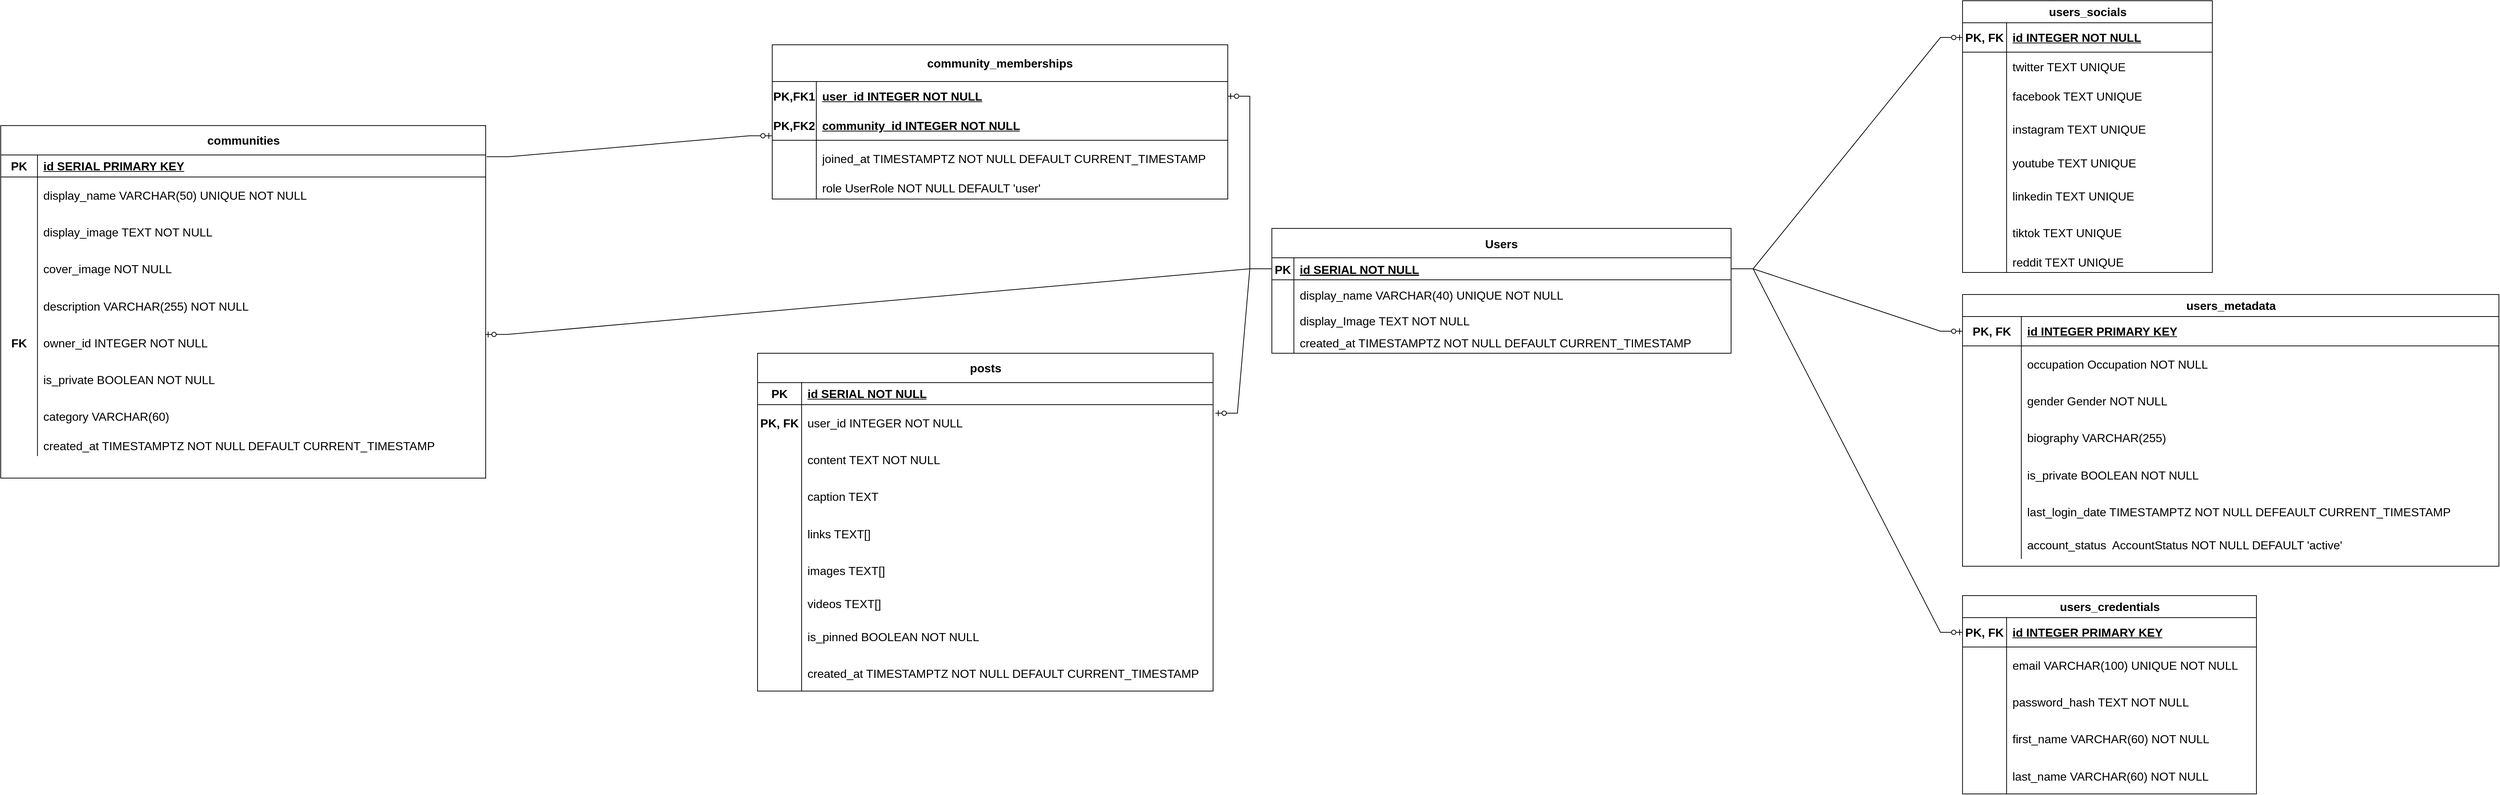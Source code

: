 <mxfile version="23.1.5" type="github">
  <diagram id="R2lEEEUBdFMjLlhIrx00" name="Page-1">
    <mxGraphModel dx="4733" dy="2707" grid="1" gridSize="10" guides="1" tooltips="1" connect="1" arrows="1" fold="1" page="1" pageScale="1" pageWidth="850" pageHeight="1100" math="0" shadow="0" extFonts="Permanent Marker^https://fonts.googleapis.com/css?family=Permanent+Marker">
      <root>
        <mxCell id="0" />
        <mxCell id="1" parent="0" />
        <mxCell id="C-vyLk0tnHw3VtMMgP7b-23" value="Users" style="shape=table;startSize=40;container=1;collapsible=1;childLayout=tableLayout;fixedRows=1;rowLines=0;fontStyle=1;align=center;resizeLast=1;swimlaneFillColor=default;fontSize=16;" parent="1" vertex="1">
          <mxGeometry x="-870" y="-50" width="625" height="170" as="geometry" />
        </mxCell>
        <mxCell id="C-vyLk0tnHw3VtMMgP7b-24" value="" style="shape=partialRectangle;collapsible=0;dropTarget=0;pointerEvents=0;fillColor=none;points=[[0,0.5],[1,0.5]];portConstraint=eastwest;top=0;left=0;right=0;bottom=1;fontSize=16;" parent="C-vyLk0tnHw3VtMMgP7b-23" vertex="1">
          <mxGeometry y="40" width="625" height="30" as="geometry" />
        </mxCell>
        <mxCell id="C-vyLk0tnHw3VtMMgP7b-25" value="PK" style="shape=partialRectangle;overflow=hidden;connectable=0;fillColor=none;top=0;left=0;bottom=0;right=0;fontStyle=1;fontSize=16;" parent="C-vyLk0tnHw3VtMMgP7b-24" vertex="1">
          <mxGeometry width="30" height="30" as="geometry">
            <mxRectangle width="30" height="30" as="alternateBounds" />
          </mxGeometry>
        </mxCell>
        <mxCell id="C-vyLk0tnHw3VtMMgP7b-26" value="id SERIAL NOT NULL" style="shape=partialRectangle;overflow=hidden;connectable=0;fillColor=none;top=0;left=0;bottom=0;right=0;align=left;spacingLeft=6;fontStyle=5;fontSize=16;" parent="C-vyLk0tnHw3VtMMgP7b-24" vertex="1">
          <mxGeometry x="30" width="595" height="30" as="geometry">
            <mxRectangle width="595" height="30" as="alternateBounds" />
          </mxGeometry>
        </mxCell>
        <mxCell id="C-vyLk0tnHw3VtMMgP7b-27" value="" style="shape=partialRectangle;collapsible=0;dropTarget=0;pointerEvents=0;fillColor=none;points=[[0,0.5],[1,0.5]];portConstraint=eastwest;top=0;left=0;right=0;bottom=0;fontSize=16;" parent="C-vyLk0tnHw3VtMMgP7b-23" vertex="1">
          <mxGeometry y="70" width="625" height="40" as="geometry" />
        </mxCell>
        <mxCell id="C-vyLk0tnHw3VtMMgP7b-28" value="" style="shape=partialRectangle;overflow=hidden;connectable=0;fillColor=none;top=0;left=0;bottom=0;right=0;fontSize=16;" parent="C-vyLk0tnHw3VtMMgP7b-27" vertex="1">
          <mxGeometry width="30" height="40" as="geometry">
            <mxRectangle width="30" height="40" as="alternateBounds" />
          </mxGeometry>
        </mxCell>
        <mxCell id="C-vyLk0tnHw3VtMMgP7b-29" value="display_name VARCHAR(40) UNIQUE NOT NULL" style="shape=partialRectangle;overflow=hidden;connectable=0;fillColor=none;top=0;left=0;bottom=0;right=0;align=left;spacingLeft=6;fontSize=16;" parent="C-vyLk0tnHw3VtMMgP7b-27" vertex="1">
          <mxGeometry x="30" width="595" height="40" as="geometry">
            <mxRectangle width="595" height="40" as="alternateBounds" />
          </mxGeometry>
        </mxCell>
        <mxCell id="ru2FF_7ZRZzsMQQVSqr4-4" value="" style="shape=tableRow;horizontal=0;startSize=0;swimlaneHead=0;swimlaneBody=0;fillColor=none;collapsible=0;dropTarget=0;points=[[0,0.5],[1,0.5]];portConstraint=eastwest;top=0;left=0;right=0;bottom=0;fontSize=16;" vertex="1" parent="C-vyLk0tnHw3VtMMgP7b-23">
          <mxGeometry y="110" width="625" height="30" as="geometry" />
        </mxCell>
        <mxCell id="ru2FF_7ZRZzsMQQVSqr4-5" value="" style="shape=partialRectangle;connectable=0;fillColor=none;top=0;left=0;bottom=0;right=0;editable=1;overflow=hidden;fontSize=16;" vertex="1" parent="ru2FF_7ZRZzsMQQVSqr4-4">
          <mxGeometry width="30" height="30" as="geometry">
            <mxRectangle width="30" height="30" as="alternateBounds" />
          </mxGeometry>
        </mxCell>
        <mxCell id="ru2FF_7ZRZzsMQQVSqr4-6" value="display_Image TEXT NOT NULL" style="shape=partialRectangle;connectable=0;fillColor=none;top=0;left=0;bottom=0;right=0;align=left;spacingLeft=6;overflow=hidden;fontSize=16;" vertex="1" parent="ru2FF_7ZRZzsMQQVSqr4-4">
          <mxGeometry x="30" width="595" height="30" as="geometry">
            <mxRectangle width="595" height="30" as="alternateBounds" />
          </mxGeometry>
        </mxCell>
        <mxCell id="ru2FF_7ZRZzsMQQVSqr4-8" value="" style="shape=tableRow;horizontal=0;startSize=0;swimlaneHead=0;swimlaneBody=0;fillColor=none;collapsible=0;dropTarget=0;points=[[0,0.5],[1,0.5]];portConstraint=eastwest;top=0;left=0;right=0;bottom=0;fontSize=16;" vertex="1" parent="C-vyLk0tnHw3VtMMgP7b-23">
          <mxGeometry y="140" width="625" height="30" as="geometry" />
        </mxCell>
        <mxCell id="ru2FF_7ZRZzsMQQVSqr4-9" value="" style="shape=partialRectangle;connectable=0;fillColor=none;top=0;left=0;bottom=0;right=0;editable=1;overflow=hidden;fontSize=16;" vertex="1" parent="ru2FF_7ZRZzsMQQVSqr4-8">
          <mxGeometry width="30" height="30" as="geometry">
            <mxRectangle width="30" height="30" as="alternateBounds" />
          </mxGeometry>
        </mxCell>
        <mxCell id="ru2FF_7ZRZzsMQQVSqr4-10" value="created_at TIMESTAMPTZ NOT NULL DEFAULT CURRENT_TIMESTAMP" style="shape=partialRectangle;connectable=0;fillColor=none;top=0;left=0;bottom=0;right=0;align=left;spacingLeft=6;overflow=hidden;fontSize=16;" vertex="1" parent="ru2FF_7ZRZzsMQQVSqr4-8">
          <mxGeometry x="30" width="595" height="30" as="geometry">
            <mxRectangle width="595" height="30" as="alternateBounds" />
          </mxGeometry>
        </mxCell>
        <mxCell id="ru2FF_7ZRZzsMQQVSqr4-15" value="" style="edgeStyle=entityRelationEdgeStyle;fontSize=16;html=1;endArrow=ERzeroToOne;endFill=1;rounded=0;entryX=0;entryY=0.5;entryDx=0;entryDy=0;exitX=1;exitY=0.5;exitDx=0;exitDy=0;" edge="1" parent="1" source="C-vyLk0tnHw3VtMMgP7b-24" target="ru2FF_7ZRZzsMQQVSqr4-18">
          <mxGeometry width="100" height="100" relative="1" as="geometry">
            <mxPoint x="-75" y="320" as="sourcePoint" />
            <mxPoint x="-530" y="410" as="targetPoint" />
            <Array as="points">
              <mxPoint x="-260" y="340" />
              <mxPoint x="-280" y="370" />
              <mxPoint x="-260" y="390" />
              <mxPoint x="-260" y="380" />
              <mxPoint x="-172" y="470" />
              <mxPoint x="-220" y="370" />
              <mxPoint x="-260" y="330" />
            </Array>
          </mxGeometry>
        </mxCell>
        <mxCell id="ru2FF_7ZRZzsMQQVSqr4-17" value="users_metadata" style="shape=table;startSize=30;container=1;collapsible=1;childLayout=tableLayout;fixedRows=1;rowLines=0;fontStyle=1;align=center;resizeLast=1;html=1;fontSize=16;" vertex="1" parent="1">
          <mxGeometry x="70" y="40" width="730" height="370" as="geometry" />
        </mxCell>
        <mxCell id="ru2FF_7ZRZzsMQQVSqr4-18" value="" style="shape=tableRow;horizontal=0;startSize=0;swimlaneHead=0;swimlaneBody=0;fillColor=none;collapsible=0;dropTarget=0;points=[[0,0.5],[1,0.5]];portConstraint=eastwest;top=0;left=0;right=0;bottom=1;fontSize=16;" vertex="1" parent="ru2FF_7ZRZzsMQQVSqr4-17">
          <mxGeometry y="30" width="730" height="40" as="geometry" />
        </mxCell>
        <mxCell id="ru2FF_7ZRZzsMQQVSqr4-19" value="PK, FK" style="shape=partialRectangle;connectable=0;fillColor=none;top=0;left=0;bottom=0;right=0;fontStyle=1;overflow=hidden;whiteSpace=wrap;html=1;fontSize=16;" vertex="1" parent="ru2FF_7ZRZzsMQQVSqr4-18">
          <mxGeometry width="80" height="40" as="geometry">
            <mxRectangle width="80" height="40" as="alternateBounds" />
          </mxGeometry>
        </mxCell>
        <mxCell id="ru2FF_7ZRZzsMQQVSqr4-20" value="id INTEGER PRIMARY KEY" style="shape=partialRectangle;connectable=0;fillColor=none;top=0;left=0;bottom=0;right=0;align=left;spacingLeft=6;fontStyle=5;overflow=hidden;whiteSpace=wrap;html=1;fontSize=16;" vertex="1" parent="ru2FF_7ZRZzsMQQVSqr4-18">
          <mxGeometry x="80" width="650" height="40" as="geometry">
            <mxRectangle width="650" height="40" as="alternateBounds" />
          </mxGeometry>
        </mxCell>
        <mxCell id="ru2FF_7ZRZzsMQQVSqr4-21" value="" style="shape=tableRow;horizontal=0;startSize=0;swimlaneHead=0;swimlaneBody=0;fillColor=none;collapsible=0;dropTarget=0;points=[[0,0.5],[1,0.5]];portConstraint=eastwest;top=0;left=0;right=0;bottom=0;fontSize=16;" vertex="1" parent="ru2FF_7ZRZzsMQQVSqr4-17">
          <mxGeometry y="70" width="730" height="50" as="geometry" />
        </mxCell>
        <mxCell id="ru2FF_7ZRZzsMQQVSqr4-22" value="" style="shape=partialRectangle;connectable=0;fillColor=none;top=0;left=0;bottom=0;right=0;editable=1;overflow=hidden;whiteSpace=wrap;html=1;fontSize=16;" vertex="1" parent="ru2FF_7ZRZzsMQQVSqr4-21">
          <mxGeometry width="80" height="50" as="geometry">
            <mxRectangle width="80" height="50" as="alternateBounds" />
          </mxGeometry>
        </mxCell>
        <mxCell id="ru2FF_7ZRZzsMQQVSqr4-23" value="occupation Occupation NOT NULL" style="shape=partialRectangle;connectable=0;fillColor=none;top=0;left=0;bottom=0;right=0;align=left;spacingLeft=6;overflow=hidden;whiteSpace=wrap;html=1;fontSize=16;" vertex="1" parent="ru2FF_7ZRZzsMQQVSqr4-21">
          <mxGeometry x="80" width="650" height="50" as="geometry">
            <mxRectangle width="650" height="50" as="alternateBounds" />
          </mxGeometry>
        </mxCell>
        <mxCell id="ru2FF_7ZRZzsMQQVSqr4-24" value="" style="shape=tableRow;horizontal=0;startSize=0;swimlaneHead=0;swimlaneBody=0;fillColor=none;collapsible=0;dropTarget=0;points=[[0,0.5],[1,0.5]];portConstraint=eastwest;top=0;left=0;right=0;bottom=0;fontSize=16;" vertex="1" parent="ru2FF_7ZRZzsMQQVSqr4-17">
          <mxGeometry y="120" width="730" height="50" as="geometry" />
        </mxCell>
        <mxCell id="ru2FF_7ZRZzsMQQVSqr4-25" value="" style="shape=partialRectangle;connectable=0;fillColor=none;top=0;left=0;bottom=0;right=0;editable=1;overflow=hidden;whiteSpace=wrap;html=1;fontSize=16;" vertex="1" parent="ru2FF_7ZRZzsMQQVSqr4-24">
          <mxGeometry width="80" height="50" as="geometry">
            <mxRectangle width="80" height="50" as="alternateBounds" />
          </mxGeometry>
        </mxCell>
        <mxCell id="ru2FF_7ZRZzsMQQVSqr4-26" value="gender Gender NOT NULL" style="shape=partialRectangle;connectable=0;fillColor=none;top=0;left=0;bottom=0;right=0;align=left;spacingLeft=6;overflow=hidden;whiteSpace=wrap;html=1;fontSize=16;" vertex="1" parent="ru2FF_7ZRZzsMQQVSqr4-24">
          <mxGeometry x="80" width="650" height="50" as="geometry">
            <mxRectangle width="650" height="50" as="alternateBounds" />
          </mxGeometry>
        </mxCell>
        <mxCell id="ru2FF_7ZRZzsMQQVSqr4-27" value="" style="shape=tableRow;horizontal=0;startSize=0;swimlaneHead=0;swimlaneBody=0;fillColor=none;collapsible=0;dropTarget=0;points=[[0,0.5],[1,0.5]];portConstraint=eastwest;top=0;left=0;right=0;bottom=0;fontSize=16;" vertex="1" parent="ru2FF_7ZRZzsMQQVSqr4-17">
          <mxGeometry y="170" width="730" height="50" as="geometry" />
        </mxCell>
        <mxCell id="ru2FF_7ZRZzsMQQVSqr4-28" value="" style="shape=partialRectangle;connectable=0;fillColor=none;top=0;left=0;bottom=0;right=0;editable=1;overflow=hidden;whiteSpace=wrap;html=1;fontSize=16;" vertex="1" parent="ru2FF_7ZRZzsMQQVSqr4-27">
          <mxGeometry width="80" height="50" as="geometry">
            <mxRectangle width="80" height="50" as="alternateBounds" />
          </mxGeometry>
        </mxCell>
        <mxCell id="ru2FF_7ZRZzsMQQVSqr4-29" value="biography VARCHAR(255)" style="shape=partialRectangle;connectable=0;fillColor=none;top=0;left=0;bottom=0;right=0;align=left;spacingLeft=6;overflow=hidden;whiteSpace=wrap;html=1;fontSize=16;" vertex="1" parent="ru2FF_7ZRZzsMQQVSqr4-27">
          <mxGeometry x="80" width="650" height="50" as="geometry">
            <mxRectangle width="650" height="50" as="alternateBounds" />
          </mxGeometry>
        </mxCell>
        <mxCell id="ru2FF_7ZRZzsMQQVSqr4-36" value="" style="shape=tableRow;horizontal=0;startSize=0;swimlaneHead=0;swimlaneBody=0;fillColor=none;collapsible=0;dropTarget=0;points=[[0,0.5],[1,0.5]];portConstraint=eastwest;top=0;left=0;right=0;bottom=0;" vertex="1" parent="ru2FF_7ZRZzsMQQVSqr4-17">
          <mxGeometry y="220" width="730" height="50" as="geometry" />
        </mxCell>
        <mxCell id="ru2FF_7ZRZzsMQQVSqr4-37" value="" style="shape=partialRectangle;connectable=0;fillColor=none;top=0;left=0;bottom=0;right=0;editable=1;overflow=hidden;" vertex="1" parent="ru2FF_7ZRZzsMQQVSqr4-36">
          <mxGeometry width="80" height="50" as="geometry">
            <mxRectangle width="80" height="50" as="alternateBounds" />
          </mxGeometry>
        </mxCell>
        <mxCell id="ru2FF_7ZRZzsMQQVSqr4-38" value="is_private BOOLEAN NOT NULL" style="shape=partialRectangle;connectable=0;fillColor=none;top=0;left=0;bottom=0;right=0;align=left;spacingLeft=6;overflow=hidden;fontSize=16;" vertex="1" parent="ru2FF_7ZRZzsMQQVSqr4-36">
          <mxGeometry x="80" width="650" height="50" as="geometry">
            <mxRectangle width="650" height="50" as="alternateBounds" />
          </mxGeometry>
        </mxCell>
        <mxCell id="ru2FF_7ZRZzsMQQVSqr4-41" value="" style="shape=tableRow;horizontal=0;startSize=0;swimlaneHead=0;swimlaneBody=0;fillColor=none;collapsible=0;dropTarget=0;points=[[0,0.5],[1,0.5]];portConstraint=eastwest;top=0;left=0;right=0;bottom=0;" vertex="1" parent="ru2FF_7ZRZzsMQQVSqr4-17">
          <mxGeometry y="270" width="730" height="50" as="geometry" />
        </mxCell>
        <mxCell id="ru2FF_7ZRZzsMQQVSqr4-42" value="" style="shape=partialRectangle;connectable=0;fillColor=none;top=0;left=0;bottom=0;right=0;editable=1;overflow=hidden;" vertex="1" parent="ru2FF_7ZRZzsMQQVSqr4-41">
          <mxGeometry width="80" height="50" as="geometry">
            <mxRectangle width="80" height="50" as="alternateBounds" />
          </mxGeometry>
        </mxCell>
        <mxCell id="ru2FF_7ZRZzsMQQVSqr4-43" value="last_login_date TIMESTAMPTZ NOT NULL DEFEAULT CURRENT_TIMESTAMP" style="shape=partialRectangle;connectable=0;fillColor=none;top=0;left=0;bottom=0;right=0;align=left;spacingLeft=6;overflow=hidden;fontSize=16;" vertex="1" parent="ru2FF_7ZRZzsMQQVSqr4-41">
          <mxGeometry x="80" width="650" height="50" as="geometry">
            <mxRectangle width="650" height="50" as="alternateBounds" />
          </mxGeometry>
        </mxCell>
        <mxCell id="ru2FF_7ZRZzsMQQVSqr4-44" value="" style="shape=tableRow;horizontal=0;startSize=0;swimlaneHead=0;swimlaneBody=0;fillColor=none;collapsible=0;dropTarget=0;points=[[0,0.5],[1,0.5]];portConstraint=eastwest;top=0;left=0;right=0;bottom=0;fontSize=16;" vertex="1" parent="ru2FF_7ZRZzsMQQVSqr4-17">
          <mxGeometry y="320" width="730" height="40" as="geometry" />
        </mxCell>
        <mxCell id="ru2FF_7ZRZzsMQQVSqr4-45" value="" style="shape=partialRectangle;connectable=0;fillColor=none;top=0;left=0;bottom=0;right=0;editable=1;overflow=hidden;" vertex="1" parent="ru2FF_7ZRZzsMQQVSqr4-44">
          <mxGeometry width="80" height="40" as="geometry">
            <mxRectangle width="80" height="40" as="alternateBounds" />
          </mxGeometry>
        </mxCell>
        <mxCell id="ru2FF_7ZRZzsMQQVSqr4-46" value="account_status  AccountStatus NOT NULL DEFAULT &#39;active&#39;" style="shape=partialRectangle;connectable=0;fillColor=none;top=0;left=0;bottom=0;right=0;align=left;spacingLeft=6;overflow=hidden;fontSize=16;" vertex="1" parent="ru2FF_7ZRZzsMQQVSqr4-44">
          <mxGeometry x="80" width="650" height="40" as="geometry">
            <mxRectangle width="650" height="40" as="alternateBounds" />
          </mxGeometry>
        </mxCell>
        <mxCell id="ru2FF_7ZRZzsMQQVSqr4-48" value="users_socials" style="shape=table;startSize=30;container=1;collapsible=1;childLayout=tableLayout;fixedRows=1;rowLines=0;fontStyle=1;align=center;resizeLast=1;html=1;fontSize=16;" vertex="1" parent="1">
          <mxGeometry x="70" y="-360" width="340" height="370" as="geometry" />
        </mxCell>
        <mxCell id="ru2FF_7ZRZzsMQQVSqr4-49" value="" style="shape=tableRow;horizontal=0;startSize=0;swimlaneHead=0;swimlaneBody=0;fillColor=none;collapsible=0;dropTarget=0;points=[[0,0.5],[1,0.5]];portConstraint=eastwest;top=0;left=0;right=0;bottom=1;fontSize=16;" vertex="1" parent="ru2FF_7ZRZzsMQQVSqr4-48">
          <mxGeometry y="30" width="340" height="40" as="geometry" />
        </mxCell>
        <mxCell id="ru2FF_7ZRZzsMQQVSqr4-50" value="PK, FK" style="shape=partialRectangle;connectable=0;fillColor=none;top=0;left=0;bottom=0;right=0;fontStyle=1;overflow=hidden;whiteSpace=wrap;html=1;fontSize=16;" vertex="1" parent="ru2FF_7ZRZzsMQQVSqr4-49">
          <mxGeometry width="60" height="40" as="geometry">
            <mxRectangle width="60" height="40" as="alternateBounds" />
          </mxGeometry>
        </mxCell>
        <mxCell id="ru2FF_7ZRZzsMQQVSqr4-51" value="id INTEGER NOT NULL" style="shape=partialRectangle;connectable=0;fillColor=none;top=0;left=0;bottom=0;right=0;align=left;spacingLeft=6;fontStyle=5;overflow=hidden;whiteSpace=wrap;html=1;fontSize=16;" vertex="1" parent="ru2FF_7ZRZzsMQQVSqr4-49">
          <mxGeometry x="60" width="280" height="40" as="geometry">
            <mxRectangle width="280" height="40" as="alternateBounds" />
          </mxGeometry>
        </mxCell>
        <mxCell id="ru2FF_7ZRZzsMQQVSqr4-52" value="" style="shape=tableRow;horizontal=0;startSize=0;swimlaneHead=0;swimlaneBody=0;fillColor=none;collapsible=0;dropTarget=0;points=[[0,0.5],[1,0.5]];portConstraint=eastwest;top=0;left=0;right=0;bottom=0;fontSize=16;" vertex="1" parent="ru2FF_7ZRZzsMQQVSqr4-48">
          <mxGeometry y="70" width="340" height="40" as="geometry" />
        </mxCell>
        <mxCell id="ru2FF_7ZRZzsMQQVSqr4-53" value="" style="shape=partialRectangle;connectable=0;fillColor=none;top=0;left=0;bottom=0;right=0;editable=1;overflow=hidden;whiteSpace=wrap;html=1;fontSize=16;" vertex="1" parent="ru2FF_7ZRZzsMQQVSqr4-52">
          <mxGeometry width="60" height="40" as="geometry">
            <mxRectangle width="60" height="40" as="alternateBounds" />
          </mxGeometry>
        </mxCell>
        <mxCell id="ru2FF_7ZRZzsMQQVSqr4-54" value="twitter TEXT UNIQUE" style="shape=partialRectangle;connectable=0;fillColor=none;top=0;left=0;bottom=0;right=0;align=left;spacingLeft=6;overflow=hidden;whiteSpace=wrap;html=1;fontSize=16;" vertex="1" parent="ru2FF_7ZRZzsMQQVSqr4-52">
          <mxGeometry x="60" width="280" height="40" as="geometry">
            <mxRectangle width="280" height="40" as="alternateBounds" />
          </mxGeometry>
        </mxCell>
        <mxCell id="ru2FF_7ZRZzsMQQVSqr4-55" value="" style="shape=tableRow;horizontal=0;startSize=0;swimlaneHead=0;swimlaneBody=0;fillColor=none;collapsible=0;dropTarget=0;points=[[0,0.5],[1,0.5]];portConstraint=eastwest;top=0;left=0;right=0;bottom=0;fontSize=16;" vertex="1" parent="ru2FF_7ZRZzsMQQVSqr4-48">
          <mxGeometry y="110" width="340" height="40" as="geometry" />
        </mxCell>
        <mxCell id="ru2FF_7ZRZzsMQQVSqr4-56" value="" style="shape=partialRectangle;connectable=0;fillColor=none;top=0;left=0;bottom=0;right=0;editable=1;overflow=hidden;whiteSpace=wrap;html=1;fontSize=16;" vertex="1" parent="ru2FF_7ZRZzsMQQVSqr4-55">
          <mxGeometry width="60" height="40" as="geometry">
            <mxRectangle width="60" height="40" as="alternateBounds" />
          </mxGeometry>
        </mxCell>
        <mxCell id="ru2FF_7ZRZzsMQQVSqr4-57" value="facebook TEXT UNIQUE" style="shape=partialRectangle;connectable=0;fillColor=none;top=0;left=0;bottom=0;right=0;align=left;spacingLeft=6;overflow=hidden;whiteSpace=wrap;html=1;fontSize=16;" vertex="1" parent="ru2FF_7ZRZzsMQQVSqr4-55">
          <mxGeometry x="60" width="280" height="40" as="geometry">
            <mxRectangle width="280" height="40" as="alternateBounds" />
          </mxGeometry>
        </mxCell>
        <mxCell id="ru2FF_7ZRZzsMQQVSqr4-58" value="" style="shape=tableRow;horizontal=0;startSize=0;swimlaneHead=0;swimlaneBody=0;fillColor=none;collapsible=0;dropTarget=0;points=[[0,0.5],[1,0.5]];portConstraint=eastwest;top=0;left=0;right=0;bottom=0;fontSize=16;" vertex="1" parent="ru2FF_7ZRZzsMQQVSqr4-48">
          <mxGeometry y="150" width="340" height="50" as="geometry" />
        </mxCell>
        <mxCell id="ru2FF_7ZRZzsMQQVSqr4-59" value="" style="shape=partialRectangle;connectable=0;fillColor=none;top=0;left=0;bottom=0;right=0;editable=1;overflow=hidden;whiteSpace=wrap;html=1;fontSize=16;" vertex="1" parent="ru2FF_7ZRZzsMQQVSqr4-58">
          <mxGeometry width="60" height="50" as="geometry">
            <mxRectangle width="60" height="50" as="alternateBounds" />
          </mxGeometry>
        </mxCell>
        <mxCell id="ru2FF_7ZRZzsMQQVSqr4-60" value="instagram TEXT UNIQUE" style="shape=partialRectangle;connectable=0;fillColor=none;top=0;left=0;bottom=0;right=0;align=left;spacingLeft=6;overflow=hidden;whiteSpace=wrap;html=1;fontSize=16;" vertex="1" parent="ru2FF_7ZRZzsMQQVSqr4-58">
          <mxGeometry x="60" width="280" height="50" as="geometry">
            <mxRectangle width="280" height="50" as="alternateBounds" />
          </mxGeometry>
        </mxCell>
        <mxCell id="ru2FF_7ZRZzsMQQVSqr4-61" value="" style="shape=tableRow;horizontal=0;startSize=0;swimlaneHead=0;swimlaneBody=0;fillColor=none;collapsible=0;dropTarget=0;points=[[0,0.5],[1,0.5]];portConstraint=eastwest;top=0;left=0;right=0;bottom=0;fontSize=16;" vertex="1" parent="ru2FF_7ZRZzsMQQVSqr4-48">
          <mxGeometry y="200" width="340" height="40" as="geometry" />
        </mxCell>
        <mxCell id="ru2FF_7ZRZzsMQQVSqr4-62" value="" style="shape=partialRectangle;connectable=0;fillColor=none;top=0;left=0;bottom=0;right=0;editable=1;overflow=hidden;" vertex="1" parent="ru2FF_7ZRZzsMQQVSqr4-61">
          <mxGeometry width="60" height="40" as="geometry">
            <mxRectangle width="60" height="40" as="alternateBounds" />
          </mxGeometry>
        </mxCell>
        <mxCell id="ru2FF_7ZRZzsMQQVSqr4-63" value="youtube TEXT UNIQUE" style="shape=partialRectangle;connectable=0;fillColor=none;top=0;left=0;bottom=0;right=0;align=left;spacingLeft=6;overflow=hidden;fontSize=16;" vertex="1" parent="ru2FF_7ZRZzsMQQVSqr4-61">
          <mxGeometry x="60" width="280" height="40" as="geometry">
            <mxRectangle width="280" height="40" as="alternateBounds" />
          </mxGeometry>
        </mxCell>
        <mxCell id="ru2FF_7ZRZzsMQQVSqr4-64" value="" style="shape=tableRow;horizontal=0;startSize=0;swimlaneHead=0;swimlaneBody=0;fillColor=none;collapsible=0;dropTarget=0;points=[[0,0.5],[1,0.5]];portConstraint=eastwest;top=0;left=0;right=0;bottom=0;" vertex="1" parent="ru2FF_7ZRZzsMQQVSqr4-48">
          <mxGeometry y="240" width="340" height="50" as="geometry" />
        </mxCell>
        <mxCell id="ru2FF_7ZRZzsMQQVSqr4-65" value="" style="shape=partialRectangle;connectable=0;fillColor=none;top=0;left=0;bottom=0;right=0;editable=1;overflow=hidden;" vertex="1" parent="ru2FF_7ZRZzsMQQVSqr4-64">
          <mxGeometry width="60" height="50" as="geometry">
            <mxRectangle width="60" height="50" as="alternateBounds" />
          </mxGeometry>
        </mxCell>
        <mxCell id="ru2FF_7ZRZzsMQQVSqr4-66" value="linkedin TEXT UNIQUE" style="shape=partialRectangle;connectable=0;fillColor=none;top=0;left=0;bottom=0;right=0;align=left;spacingLeft=6;overflow=hidden;fontSize=16;" vertex="1" parent="ru2FF_7ZRZzsMQQVSqr4-64">
          <mxGeometry x="60" width="280" height="50" as="geometry">
            <mxRectangle width="280" height="50" as="alternateBounds" />
          </mxGeometry>
        </mxCell>
        <mxCell id="ru2FF_7ZRZzsMQQVSqr4-67" value="" style="shape=tableRow;horizontal=0;startSize=0;swimlaneHead=0;swimlaneBody=0;fillColor=none;collapsible=0;dropTarget=0;points=[[0,0.5],[1,0.5]];portConstraint=eastwest;top=0;left=0;right=0;bottom=0;" vertex="1" parent="ru2FF_7ZRZzsMQQVSqr4-48">
          <mxGeometry y="290" width="340" height="50" as="geometry" />
        </mxCell>
        <mxCell id="ru2FF_7ZRZzsMQQVSqr4-68" value="" style="shape=partialRectangle;connectable=0;fillColor=none;top=0;left=0;bottom=0;right=0;editable=1;overflow=hidden;" vertex="1" parent="ru2FF_7ZRZzsMQQVSqr4-67">
          <mxGeometry width="60" height="50" as="geometry">
            <mxRectangle width="60" height="50" as="alternateBounds" />
          </mxGeometry>
        </mxCell>
        <mxCell id="ru2FF_7ZRZzsMQQVSqr4-69" value="tiktok TEXT UNIQUE" style="shape=partialRectangle;connectable=0;fillColor=none;top=0;left=0;bottom=0;right=0;align=left;spacingLeft=6;overflow=hidden;fontSize=16;" vertex="1" parent="ru2FF_7ZRZzsMQQVSqr4-67">
          <mxGeometry x="60" width="280" height="50" as="geometry">
            <mxRectangle width="280" height="50" as="alternateBounds" />
          </mxGeometry>
        </mxCell>
        <mxCell id="ru2FF_7ZRZzsMQQVSqr4-70" value="" style="shape=tableRow;horizontal=0;startSize=0;swimlaneHead=0;swimlaneBody=0;fillColor=none;collapsible=0;dropTarget=0;points=[[0,0.5],[1,0.5]];portConstraint=eastwest;top=0;left=0;right=0;bottom=0;" vertex="1" parent="ru2FF_7ZRZzsMQQVSqr4-48">
          <mxGeometry y="340" width="340" height="30" as="geometry" />
        </mxCell>
        <mxCell id="ru2FF_7ZRZzsMQQVSqr4-71" value="" style="shape=partialRectangle;connectable=0;fillColor=none;top=0;left=0;bottom=0;right=0;editable=1;overflow=hidden;" vertex="1" parent="ru2FF_7ZRZzsMQQVSqr4-70">
          <mxGeometry width="60" height="30" as="geometry">
            <mxRectangle width="60" height="30" as="alternateBounds" />
          </mxGeometry>
        </mxCell>
        <mxCell id="ru2FF_7ZRZzsMQQVSqr4-72" value="reddit TEXT UNIQUE" style="shape=partialRectangle;connectable=0;fillColor=none;top=0;left=0;bottom=0;right=0;align=left;spacingLeft=6;overflow=hidden;fontSize=16;" vertex="1" parent="ru2FF_7ZRZzsMQQVSqr4-70">
          <mxGeometry x="60" width="280" height="30" as="geometry">
            <mxRectangle width="280" height="30" as="alternateBounds" />
          </mxGeometry>
        </mxCell>
        <mxCell id="ru2FF_7ZRZzsMQQVSqr4-73" value="" style="edgeStyle=entityRelationEdgeStyle;fontSize=12;html=1;endArrow=ERzeroToOne;endFill=1;rounded=0;entryX=0;entryY=0.5;entryDx=0;entryDy=0;exitX=1;exitY=0.5;exitDx=0;exitDy=0;" edge="1" parent="1" source="C-vyLk0tnHw3VtMMgP7b-24" target="ru2FF_7ZRZzsMQQVSqr4-49">
          <mxGeometry width="100" height="100" relative="1" as="geometry">
            <mxPoint x="-50" y="100" as="sourcePoint" />
            <mxPoint x="55" y="-320" as="targetPoint" />
          </mxGeometry>
        </mxCell>
        <mxCell id="ru2FF_7ZRZzsMQQVSqr4-74" value="users_credentials" style="shape=table;startSize=30;container=1;collapsible=1;childLayout=tableLayout;fixedRows=1;rowLines=0;fontStyle=1;align=center;resizeLast=1;html=1;fontSize=16;" vertex="1" parent="1">
          <mxGeometry x="70" y="450" width="400" height="270" as="geometry" />
        </mxCell>
        <mxCell id="ru2FF_7ZRZzsMQQVSqr4-75" value="" style="shape=tableRow;horizontal=0;startSize=0;swimlaneHead=0;swimlaneBody=0;fillColor=none;collapsible=0;dropTarget=0;points=[[0,0.5],[1,0.5]];portConstraint=eastwest;top=0;left=0;right=0;bottom=1;fontSize=16;" vertex="1" parent="ru2FF_7ZRZzsMQQVSqr4-74">
          <mxGeometry y="30" width="400" height="40" as="geometry" />
        </mxCell>
        <mxCell id="ru2FF_7ZRZzsMQQVSqr4-76" value="PK, FK" style="shape=partialRectangle;connectable=0;fillColor=none;top=0;left=0;bottom=0;right=0;fontStyle=1;overflow=hidden;whiteSpace=wrap;html=1;fontSize=16;" vertex="1" parent="ru2FF_7ZRZzsMQQVSqr4-75">
          <mxGeometry width="60" height="40" as="geometry">
            <mxRectangle width="60" height="40" as="alternateBounds" />
          </mxGeometry>
        </mxCell>
        <mxCell id="ru2FF_7ZRZzsMQQVSqr4-77" value="id INTEGER PRIMARY KEY" style="shape=partialRectangle;connectable=0;fillColor=none;top=0;left=0;bottom=0;right=0;align=left;spacingLeft=6;fontStyle=5;overflow=hidden;whiteSpace=wrap;html=1;fontSize=16;" vertex="1" parent="ru2FF_7ZRZzsMQQVSqr4-75">
          <mxGeometry x="60" width="340" height="40" as="geometry">
            <mxRectangle width="340" height="40" as="alternateBounds" />
          </mxGeometry>
        </mxCell>
        <mxCell id="ru2FF_7ZRZzsMQQVSqr4-78" value="" style="shape=tableRow;horizontal=0;startSize=0;swimlaneHead=0;swimlaneBody=0;fillColor=none;collapsible=0;dropTarget=0;points=[[0,0.5],[1,0.5]];portConstraint=eastwest;top=0;left=0;right=0;bottom=0;fontSize=16;" vertex="1" parent="ru2FF_7ZRZzsMQQVSqr4-74">
          <mxGeometry y="70" width="400" height="50" as="geometry" />
        </mxCell>
        <mxCell id="ru2FF_7ZRZzsMQQVSqr4-79" value="" style="shape=partialRectangle;connectable=0;fillColor=none;top=0;left=0;bottom=0;right=0;editable=1;overflow=hidden;whiteSpace=wrap;html=1;fontSize=16;" vertex="1" parent="ru2FF_7ZRZzsMQQVSqr4-78">
          <mxGeometry width="60" height="50" as="geometry">
            <mxRectangle width="60" height="50" as="alternateBounds" />
          </mxGeometry>
        </mxCell>
        <mxCell id="ru2FF_7ZRZzsMQQVSqr4-80" value="email VARCHAR(100) UNIQUE NOT NULL" style="shape=partialRectangle;connectable=0;fillColor=none;top=0;left=0;bottom=0;right=0;align=left;spacingLeft=6;overflow=hidden;whiteSpace=wrap;html=1;fontSize=16;" vertex="1" parent="ru2FF_7ZRZzsMQQVSqr4-78">
          <mxGeometry x="60" width="340" height="50" as="geometry">
            <mxRectangle width="340" height="50" as="alternateBounds" />
          </mxGeometry>
        </mxCell>
        <mxCell id="ru2FF_7ZRZzsMQQVSqr4-81" value="" style="shape=tableRow;horizontal=0;startSize=0;swimlaneHead=0;swimlaneBody=0;fillColor=none;collapsible=0;dropTarget=0;points=[[0,0.5],[1,0.5]];portConstraint=eastwest;top=0;left=0;right=0;bottom=0;fontSize=16;" vertex="1" parent="ru2FF_7ZRZzsMQQVSqr4-74">
          <mxGeometry y="120" width="400" height="50" as="geometry" />
        </mxCell>
        <mxCell id="ru2FF_7ZRZzsMQQVSqr4-82" value="" style="shape=partialRectangle;connectable=0;fillColor=none;top=0;left=0;bottom=0;right=0;editable=1;overflow=hidden;whiteSpace=wrap;html=1;fontSize=16;" vertex="1" parent="ru2FF_7ZRZzsMQQVSqr4-81">
          <mxGeometry width="60" height="50" as="geometry">
            <mxRectangle width="60" height="50" as="alternateBounds" />
          </mxGeometry>
        </mxCell>
        <mxCell id="ru2FF_7ZRZzsMQQVSqr4-83" value="password_hash TEXT NOT NULL" style="shape=partialRectangle;connectable=0;fillColor=none;top=0;left=0;bottom=0;right=0;align=left;spacingLeft=6;overflow=hidden;whiteSpace=wrap;html=1;fontSize=16;" vertex="1" parent="ru2FF_7ZRZzsMQQVSqr4-81">
          <mxGeometry x="60" width="340" height="50" as="geometry">
            <mxRectangle width="340" height="50" as="alternateBounds" />
          </mxGeometry>
        </mxCell>
        <mxCell id="ru2FF_7ZRZzsMQQVSqr4-84" value="" style="shape=tableRow;horizontal=0;startSize=0;swimlaneHead=0;swimlaneBody=0;fillColor=none;collapsible=0;dropTarget=0;points=[[0,0.5],[1,0.5]];portConstraint=eastwest;top=0;left=0;right=0;bottom=0;fontSize=16;" vertex="1" parent="ru2FF_7ZRZzsMQQVSqr4-74">
          <mxGeometry y="170" width="400" height="50" as="geometry" />
        </mxCell>
        <mxCell id="ru2FF_7ZRZzsMQQVSqr4-85" value="" style="shape=partialRectangle;connectable=0;fillColor=none;top=0;left=0;bottom=0;right=0;editable=1;overflow=hidden;whiteSpace=wrap;html=1;fontSize=16;" vertex="1" parent="ru2FF_7ZRZzsMQQVSqr4-84">
          <mxGeometry width="60" height="50" as="geometry">
            <mxRectangle width="60" height="50" as="alternateBounds" />
          </mxGeometry>
        </mxCell>
        <mxCell id="ru2FF_7ZRZzsMQQVSqr4-86" value="first_name VARCHAR(60) NOT NULL" style="shape=partialRectangle;connectable=0;fillColor=none;top=0;left=0;bottom=0;right=0;align=left;spacingLeft=6;overflow=hidden;whiteSpace=wrap;html=1;fontSize=16;" vertex="1" parent="ru2FF_7ZRZzsMQQVSqr4-84">
          <mxGeometry x="60" width="340" height="50" as="geometry">
            <mxRectangle width="340" height="50" as="alternateBounds" />
          </mxGeometry>
        </mxCell>
        <mxCell id="ru2FF_7ZRZzsMQQVSqr4-88" value="" style="shape=tableRow;horizontal=0;startSize=0;swimlaneHead=0;swimlaneBody=0;fillColor=none;collapsible=0;dropTarget=0;points=[[0,0.5],[1,0.5]];portConstraint=eastwest;top=0;left=0;right=0;bottom=0;" vertex="1" parent="ru2FF_7ZRZzsMQQVSqr4-74">
          <mxGeometry y="220" width="400" height="50" as="geometry" />
        </mxCell>
        <mxCell id="ru2FF_7ZRZzsMQQVSqr4-89" value="" style="shape=partialRectangle;connectable=0;fillColor=none;top=0;left=0;bottom=0;right=0;editable=1;overflow=hidden;" vertex="1" parent="ru2FF_7ZRZzsMQQVSqr4-88">
          <mxGeometry width="60" height="50" as="geometry">
            <mxRectangle width="60" height="50" as="alternateBounds" />
          </mxGeometry>
        </mxCell>
        <mxCell id="ru2FF_7ZRZzsMQQVSqr4-90" value="last_name VARCHAR(60) NOT NULL" style="shape=partialRectangle;connectable=0;fillColor=none;top=0;left=0;bottom=0;right=0;align=left;spacingLeft=6;overflow=hidden;fontSize=16;" vertex="1" parent="ru2FF_7ZRZzsMQQVSqr4-88">
          <mxGeometry x="60" width="340" height="50" as="geometry">
            <mxRectangle width="340" height="50" as="alternateBounds" />
          </mxGeometry>
        </mxCell>
        <mxCell id="ru2FF_7ZRZzsMQQVSqr4-91" value="" style="edgeStyle=entityRelationEdgeStyle;fontSize=12;html=1;endArrow=ERzeroToOne;endFill=1;rounded=0;exitX=1;exitY=0.5;exitDx=0;exitDy=0;entryX=0;entryY=0.5;entryDx=0;entryDy=0;" edge="1" parent="1" source="C-vyLk0tnHw3VtMMgP7b-24" target="ru2FF_7ZRZzsMQQVSqr4-75">
          <mxGeometry width="100" height="100" relative="1" as="geometry">
            <mxPoint x="60" y="500" as="sourcePoint" />
            <mxPoint x="160" y="400" as="targetPoint" />
          </mxGeometry>
        </mxCell>
        <mxCell id="ru2FF_7ZRZzsMQQVSqr4-92" value="communities" style="shape=table;startSize=40;container=1;collapsible=1;childLayout=tableLayout;fixedRows=1;rowLines=0;fontStyle=1;align=center;resizeLast=1;html=1;fontSize=16;" vertex="1" parent="1">
          <mxGeometry x="-2600" y="-190" width="660" height="480" as="geometry" />
        </mxCell>
        <mxCell id="ru2FF_7ZRZzsMQQVSqr4-93" value="" style="shape=tableRow;horizontal=0;startSize=0;swimlaneHead=0;swimlaneBody=0;fillColor=none;collapsible=0;dropTarget=0;points=[[0,0.5],[1,0.5]];portConstraint=eastwest;top=0;left=0;right=0;bottom=1;fontSize=16;" vertex="1" parent="ru2FF_7ZRZzsMQQVSqr4-92">
          <mxGeometry y="40" width="660" height="30" as="geometry" />
        </mxCell>
        <mxCell id="ru2FF_7ZRZzsMQQVSqr4-94" value="PK" style="shape=partialRectangle;connectable=0;fillColor=none;top=0;left=0;bottom=0;right=0;fontStyle=1;overflow=hidden;whiteSpace=wrap;html=1;fontSize=16;" vertex="1" parent="ru2FF_7ZRZzsMQQVSqr4-93">
          <mxGeometry width="50" height="30" as="geometry">
            <mxRectangle width="50" height="30" as="alternateBounds" />
          </mxGeometry>
        </mxCell>
        <mxCell id="ru2FF_7ZRZzsMQQVSqr4-95" value="id SERIAL PRIMARY KEY" style="shape=partialRectangle;connectable=0;fillColor=none;top=0;left=0;bottom=0;right=0;align=left;spacingLeft=6;fontStyle=5;overflow=hidden;whiteSpace=wrap;html=1;fontSize=16;" vertex="1" parent="ru2FF_7ZRZzsMQQVSqr4-93">
          <mxGeometry x="50" width="610" height="30" as="geometry">
            <mxRectangle width="610" height="30" as="alternateBounds" />
          </mxGeometry>
        </mxCell>
        <mxCell id="ru2FF_7ZRZzsMQQVSqr4-96" value="" style="shape=tableRow;horizontal=0;startSize=0;swimlaneHead=0;swimlaneBody=0;fillColor=none;collapsible=0;dropTarget=0;points=[[0,0.5],[1,0.5]];portConstraint=eastwest;top=0;left=0;right=0;bottom=0;fontSize=16;" vertex="1" parent="ru2FF_7ZRZzsMQQVSqr4-92">
          <mxGeometry y="70" width="660" height="50" as="geometry" />
        </mxCell>
        <mxCell id="ru2FF_7ZRZzsMQQVSqr4-97" value="" style="shape=partialRectangle;connectable=0;fillColor=none;top=0;left=0;bottom=0;right=0;editable=1;overflow=hidden;whiteSpace=wrap;html=1;fontSize=16;" vertex="1" parent="ru2FF_7ZRZzsMQQVSqr4-96">
          <mxGeometry width="50" height="50" as="geometry">
            <mxRectangle width="50" height="50" as="alternateBounds" />
          </mxGeometry>
        </mxCell>
        <mxCell id="ru2FF_7ZRZzsMQQVSqr4-98" value="display_name VARCHAR(50) UNIQUE NOT NULL" style="shape=partialRectangle;connectable=0;fillColor=none;top=0;left=0;bottom=0;right=0;align=left;spacingLeft=6;overflow=hidden;whiteSpace=wrap;html=1;fontSize=16;" vertex="1" parent="ru2FF_7ZRZzsMQQVSqr4-96">
          <mxGeometry x="50" width="610" height="50" as="geometry">
            <mxRectangle width="610" height="50" as="alternateBounds" />
          </mxGeometry>
        </mxCell>
        <mxCell id="ru2FF_7ZRZzsMQQVSqr4-99" value="" style="shape=tableRow;horizontal=0;startSize=0;swimlaneHead=0;swimlaneBody=0;fillColor=none;collapsible=0;dropTarget=0;points=[[0,0.5],[1,0.5]];portConstraint=eastwest;top=0;left=0;right=0;bottom=0;fontSize=16;" vertex="1" parent="ru2FF_7ZRZzsMQQVSqr4-92">
          <mxGeometry y="120" width="660" height="50" as="geometry" />
        </mxCell>
        <mxCell id="ru2FF_7ZRZzsMQQVSqr4-100" value="" style="shape=partialRectangle;connectable=0;fillColor=none;top=0;left=0;bottom=0;right=0;editable=1;overflow=hidden;whiteSpace=wrap;html=1;fontSize=16;" vertex="1" parent="ru2FF_7ZRZzsMQQVSqr4-99">
          <mxGeometry width="50" height="50" as="geometry">
            <mxRectangle width="50" height="50" as="alternateBounds" />
          </mxGeometry>
        </mxCell>
        <mxCell id="ru2FF_7ZRZzsMQQVSqr4-101" value="display_image TEXT NOT NULL" style="shape=partialRectangle;connectable=0;fillColor=none;top=0;left=0;bottom=0;right=0;align=left;spacingLeft=6;overflow=hidden;whiteSpace=wrap;html=1;fontSize=16;" vertex="1" parent="ru2FF_7ZRZzsMQQVSqr4-99">
          <mxGeometry x="50" width="610" height="50" as="geometry">
            <mxRectangle width="610" height="50" as="alternateBounds" />
          </mxGeometry>
        </mxCell>
        <mxCell id="ru2FF_7ZRZzsMQQVSqr4-102" value="" style="shape=tableRow;horizontal=0;startSize=0;swimlaneHead=0;swimlaneBody=0;fillColor=none;collapsible=0;dropTarget=0;points=[[0,0.5],[1,0.5]];portConstraint=eastwest;top=0;left=0;right=0;bottom=0;fontSize=16;" vertex="1" parent="ru2FF_7ZRZzsMQQVSqr4-92">
          <mxGeometry y="170" width="660" height="50" as="geometry" />
        </mxCell>
        <mxCell id="ru2FF_7ZRZzsMQQVSqr4-103" value="" style="shape=partialRectangle;connectable=0;fillColor=none;top=0;left=0;bottom=0;right=0;editable=1;overflow=hidden;whiteSpace=wrap;html=1;fontSize=16;" vertex="1" parent="ru2FF_7ZRZzsMQQVSqr4-102">
          <mxGeometry width="50" height="50" as="geometry">
            <mxRectangle width="50" height="50" as="alternateBounds" />
          </mxGeometry>
        </mxCell>
        <mxCell id="ru2FF_7ZRZzsMQQVSqr4-104" value="cover_image NOT NULL" style="shape=partialRectangle;connectable=0;fillColor=none;top=0;left=0;bottom=0;right=0;align=left;spacingLeft=6;overflow=hidden;whiteSpace=wrap;html=1;fontSize=16;" vertex="1" parent="ru2FF_7ZRZzsMQQVSqr4-102">
          <mxGeometry x="50" width="610" height="50" as="geometry">
            <mxRectangle width="610" height="50" as="alternateBounds" />
          </mxGeometry>
        </mxCell>
        <mxCell id="ru2FF_7ZRZzsMQQVSqr4-105" value="" style="shape=tableRow;horizontal=0;startSize=0;swimlaneHead=0;swimlaneBody=0;fillColor=none;collapsible=0;dropTarget=0;points=[[0,0.5],[1,0.5]];portConstraint=eastwest;top=0;left=0;right=0;bottom=0;" vertex="1" parent="ru2FF_7ZRZzsMQQVSqr4-92">
          <mxGeometry y="220" width="660" height="50" as="geometry" />
        </mxCell>
        <mxCell id="ru2FF_7ZRZzsMQQVSqr4-106" value="" style="shape=partialRectangle;connectable=0;fillColor=none;top=0;left=0;bottom=0;right=0;editable=1;overflow=hidden;" vertex="1" parent="ru2FF_7ZRZzsMQQVSqr4-105">
          <mxGeometry width="50" height="50" as="geometry">
            <mxRectangle width="50" height="50" as="alternateBounds" />
          </mxGeometry>
        </mxCell>
        <mxCell id="ru2FF_7ZRZzsMQQVSqr4-107" value="description VARCHAR(255) NOT NULL" style="shape=partialRectangle;connectable=0;fillColor=none;top=0;left=0;bottom=0;right=0;align=left;spacingLeft=6;overflow=hidden;fontSize=16;" vertex="1" parent="ru2FF_7ZRZzsMQQVSqr4-105">
          <mxGeometry x="50" width="610" height="50" as="geometry">
            <mxRectangle width="610" height="50" as="alternateBounds" />
          </mxGeometry>
        </mxCell>
        <mxCell id="ru2FF_7ZRZzsMQQVSqr4-108" value="" style="shape=tableRow;horizontal=0;startSize=0;swimlaneHead=0;swimlaneBody=0;fillColor=none;collapsible=0;dropTarget=0;points=[[0,0.5],[1,0.5]];portConstraint=eastwest;top=0;left=0;right=0;bottom=0;" vertex="1" parent="ru2FF_7ZRZzsMQQVSqr4-92">
          <mxGeometry y="270" width="660" height="50" as="geometry" />
        </mxCell>
        <mxCell id="ru2FF_7ZRZzsMQQVSqr4-109" value="FK" style="shape=partialRectangle;connectable=0;fillColor=none;top=0;left=0;bottom=0;right=0;editable=1;overflow=hidden;fontSize=16;fontStyle=1" vertex="1" parent="ru2FF_7ZRZzsMQQVSqr4-108">
          <mxGeometry width="50" height="50" as="geometry">
            <mxRectangle width="50" height="50" as="alternateBounds" />
          </mxGeometry>
        </mxCell>
        <mxCell id="ru2FF_7ZRZzsMQQVSqr4-110" value="owner_id INTEGER NOT NULL" style="shape=partialRectangle;connectable=0;fillColor=none;top=0;left=0;bottom=0;right=0;align=left;spacingLeft=6;overflow=hidden;fontSize=16;" vertex="1" parent="ru2FF_7ZRZzsMQQVSqr4-108">
          <mxGeometry x="50" width="610" height="50" as="geometry">
            <mxRectangle width="610" height="50" as="alternateBounds" />
          </mxGeometry>
        </mxCell>
        <mxCell id="ru2FF_7ZRZzsMQQVSqr4-111" value="" style="shape=tableRow;horizontal=0;startSize=0;swimlaneHead=0;swimlaneBody=0;fillColor=none;collapsible=0;dropTarget=0;points=[[0,0.5],[1,0.5]];portConstraint=eastwest;top=0;left=0;right=0;bottom=0;" vertex="1" parent="ru2FF_7ZRZzsMQQVSqr4-92">
          <mxGeometry y="320" width="660" height="50" as="geometry" />
        </mxCell>
        <mxCell id="ru2FF_7ZRZzsMQQVSqr4-112" value="" style="shape=partialRectangle;connectable=0;fillColor=none;top=0;left=0;bottom=0;right=0;editable=1;overflow=hidden;" vertex="1" parent="ru2FF_7ZRZzsMQQVSqr4-111">
          <mxGeometry width="50" height="50" as="geometry">
            <mxRectangle width="50" height="50" as="alternateBounds" />
          </mxGeometry>
        </mxCell>
        <mxCell id="ru2FF_7ZRZzsMQQVSqr4-113" value="is_private BOOLEAN NOT NULL" style="shape=partialRectangle;connectable=0;fillColor=none;top=0;left=0;bottom=0;right=0;align=left;spacingLeft=6;overflow=hidden;fontSize=16;" vertex="1" parent="ru2FF_7ZRZzsMQQVSqr4-111">
          <mxGeometry x="50" width="610" height="50" as="geometry">
            <mxRectangle width="610" height="50" as="alternateBounds" />
          </mxGeometry>
        </mxCell>
        <mxCell id="ru2FF_7ZRZzsMQQVSqr4-114" value="" style="shape=tableRow;horizontal=0;startSize=0;swimlaneHead=0;swimlaneBody=0;fillColor=none;collapsible=0;dropTarget=0;points=[[0,0.5],[1,0.5]];portConstraint=eastwest;top=0;left=0;right=0;bottom=0;" vertex="1" parent="ru2FF_7ZRZzsMQQVSqr4-92">
          <mxGeometry y="370" width="660" height="50" as="geometry" />
        </mxCell>
        <mxCell id="ru2FF_7ZRZzsMQQVSqr4-115" value="" style="shape=partialRectangle;connectable=0;fillColor=none;top=0;left=0;bottom=0;right=0;editable=1;overflow=hidden;" vertex="1" parent="ru2FF_7ZRZzsMQQVSqr4-114">
          <mxGeometry width="50" height="50" as="geometry">
            <mxRectangle width="50" height="50" as="alternateBounds" />
          </mxGeometry>
        </mxCell>
        <mxCell id="ru2FF_7ZRZzsMQQVSqr4-116" value="category VARCHAR(60)" style="shape=partialRectangle;connectable=0;fillColor=none;top=0;left=0;bottom=0;right=0;align=left;spacingLeft=6;overflow=hidden;fontSize=16;" vertex="1" parent="ru2FF_7ZRZzsMQQVSqr4-114">
          <mxGeometry x="50" width="610" height="50" as="geometry">
            <mxRectangle width="610" height="50" as="alternateBounds" />
          </mxGeometry>
        </mxCell>
        <mxCell id="ru2FF_7ZRZzsMQQVSqr4-117" value="" style="shape=tableRow;horizontal=0;startSize=0;swimlaneHead=0;swimlaneBody=0;fillColor=none;collapsible=0;dropTarget=0;points=[[0,0.5],[1,0.5]];portConstraint=eastwest;top=0;left=0;right=0;bottom=0;" vertex="1" parent="ru2FF_7ZRZzsMQQVSqr4-92">
          <mxGeometry y="420" width="660" height="30" as="geometry" />
        </mxCell>
        <mxCell id="ru2FF_7ZRZzsMQQVSqr4-118" value="" style="shape=partialRectangle;connectable=0;fillColor=none;top=0;left=0;bottom=0;right=0;editable=1;overflow=hidden;" vertex="1" parent="ru2FF_7ZRZzsMQQVSqr4-117">
          <mxGeometry width="50" height="30" as="geometry">
            <mxRectangle width="50" height="30" as="alternateBounds" />
          </mxGeometry>
        </mxCell>
        <mxCell id="ru2FF_7ZRZzsMQQVSqr4-119" value="created_at TIMESTAMPTZ NOT NULL DEFAULT CURRENT_TIMESTAMP" style="shape=partialRectangle;connectable=0;fillColor=none;top=0;left=0;bottom=0;right=0;align=left;spacingLeft=6;overflow=hidden;fontSize=16;" vertex="1" parent="ru2FF_7ZRZzsMQQVSqr4-117">
          <mxGeometry x="50" width="610" height="30" as="geometry">
            <mxRectangle width="610" height="30" as="alternateBounds" />
          </mxGeometry>
        </mxCell>
        <mxCell id="ru2FF_7ZRZzsMQQVSqr4-124" value="" style="edgeStyle=entityRelationEdgeStyle;fontSize=12;html=1;endArrow=ERzeroToOne;endFill=1;rounded=0;entryX=0.999;entryY=0.288;entryDx=0;entryDy=0;entryPerimeter=0;exitX=0;exitY=0.5;exitDx=0;exitDy=0;" edge="1" parent="1" source="C-vyLk0tnHw3VtMMgP7b-24" target="ru2FF_7ZRZzsMQQVSqr4-108">
          <mxGeometry width="100" height="100" relative="1" as="geometry">
            <mxPoint x="-940" y="500" as="sourcePoint" />
            <mxPoint x="-1060" y="440" as="targetPoint" />
          </mxGeometry>
        </mxCell>
        <mxCell id="ru2FF_7ZRZzsMQQVSqr4-125" value="community_memberships" style="shape=table;startSize=50;container=1;collapsible=1;childLayout=tableLayout;fixedRows=1;rowLines=0;fontStyle=1;align=center;resizeLast=1;html=1;whiteSpace=wrap;fontSize=16;" vertex="1" parent="1">
          <mxGeometry x="-1550" y="-300" width="620" height="210" as="geometry" />
        </mxCell>
        <mxCell id="ru2FF_7ZRZzsMQQVSqr4-126" value="" style="shape=tableRow;horizontal=0;startSize=0;swimlaneHead=0;swimlaneBody=0;fillColor=none;collapsible=0;dropTarget=0;points=[[0,0.5],[1,0.5]];portConstraint=eastwest;top=0;left=0;right=0;bottom=0;html=1;fontSize=16;" vertex="1" parent="ru2FF_7ZRZzsMQQVSqr4-125">
          <mxGeometry y="50" width="620" height="40" as="geometry" />
        </mxCell>
        <mxCell id="ru2FF_7ZRZzsMQQVSqr4-127" value="PK,FK1" style="shape=partialRectangle;connectable=0;fillColor=none;top=0;left=0;bottom=0;right=0;fontStyle=1;overflow=hidden;html=1;whiteSpace=wrap;fontSize=16;" vertex="1" parent="ru2FF_7ZRZzsMQQVSqr4-126">
          <mxGeometry width="60" height="40" as="geometry">
            <mxRectangle width="60" height="40" as="alternateBounds" />
          </mxGeometry>
        </mxCell>
        <mxCell id="ru2FF_7ZRZzsMQQVSqr4-128" value="user_id INTEGER NOT NULL" style="shape=partialRectangle;connectable=0;fillColor=none;top=0;left=0;bottom=0;right=0;align=left;spacingLeft=6;fontStyle=5;overflow=hidden;html=1;whiteSpace=wrap;fontSize=16;" vertex="1" parent="ru2FF_7ZRZzsMQQVSqr4-126">
          <mxGeometry x="60" width="560" height="40" as="geometry">
            <mxRectangle width="560" height="40" as="alternateBounds" />
          </mxGeometry>
        </mxCell>
        <mxCell id="ru2FF_7ZRZzsMQQVSqr4-129" value="" style="shape=tableRow;horizontal=0;startSize=0;swimlaneHead=0;swimlaneBody=0;fillColor=none;collapsible=0;dropTarget=0;points=[[0,0.5],[1,0.5]];portConstraint=eastwest;top=0;left=0;right=0;bottom=1;html=1;fontSize=16;" vertex="1" parent="ru2FF_7ZRZzsMQQVSqr4-125">
          <mxGeometry y="90" width="620" height="40" as="geometry" />
        </mxCell>
        <mxCell id="ru2FF_7ZRZzsMQQVSqr4-130" value="PK,FK2" style="shape=partialRectangle;connectable=0;fillColor=none;top=0;left=0;bottom=0;right=0;fontStyle=1;overflow=hidden;html=1;whiteSpace=wrap;fontSize=16;" vertex="1" parent="ru2FF_7ZRZzsMQQVSqr4-129">
          <mxGeometry width="60" height="40" as="geometry">
            <mxRectangle width="60" height="40" as="alternateBounds" />
          </mxGeometry>
        </mxCell>
        <mxCell id="ru2FF_7ZRZzsMQQVSqr4-131" value="community_id INTEGER NOT NULL" style="shape=partialRectangle;connectable=0;fillColor=none;top=0;left=0;bottom=0;right=0;align=left;spacingLeft=6;fontStyle=5;overflow=hidden;html=1;whiteSpace=wrap;fontSize=16;" vertex="1" parent="ru2FF_7ZRZzsMQQVSqr4-129">
          <mxGeometry x="60" width="560" height="40" as="geometry">
            <mxRectangle width="560" height="40" as="alternateBounds" />
          </mxGeometry>
        </mxCell>
        <mxCell id="ru2FF_7ZRZzsMQQVSqr4-132" value="" style="shape=tableRow;horizontal=0;startSize=0;swimlaneHead=0;swimlaneBody=0;fillColor=none;collapsible=0;dropTarget=0;points=[[0,0.5],[1,0.5]];portConstraint=eastwest;top=0;left=0;right=0;bottom=0;html=1;fontSize=16;" vertex="1" parent="ru2FF_7ZRZzsMQQVSqr4-125">
          <mxGeometry y="130" width="620" height="50" as="geometry" />
        </mxCell>
        <mxCell id="ru2FF_7ZRZzsMQQVSqr4-133" value="" style="shape=partialRectangle;connectable=0;fillColor=none;top=0;left=0;bottom=0;right=0;editable=1;overflow=hidden;html=1;whiteSpace=wrap;fontSize=16;" vertex="1" parent="ru2FF_7ZRZzsMQQVSqr4-132">
          <mxGeometry width="60" height="50" as="geometry">
            <mxRectangle width="60" height="50" as="alternateBounds" />
          </mxGeometry>
        </mxCell>
        <mxCell id="ru2FF_7ZRZzsMQQVSqr4-134" value="joined_at TIMESTAMPTZ NOT NULL DEFAULT CURRENT_TIMESTAMP" style="shape=partialRectangle;connectable=0;fillColor=none;top=0;left=0;bottom=0;right=0;align=left;spacingLeft=6;overflow=hidden;html=1;whiteSpace=wrap;fontSize=16;" vertex="1" parent="ru2FF_7ZRZzsMQQVSqr4-132">
          <mxGeometry x="60" width="560" height="50" as="geometry">
            <mxRectangle width="560" height="50" as="alternateBounds" />
          </mxGeometry>
        </mxCell>
        <mxCell id="ru2FF_7ZRZzsMQQVSqr4-135" value="" style="shape=tableRow;horizontal=0;startSize=0;swimlaneHead=0;swimlaneBody=0;fillColor=none;collapsible=0;dropTarget=0;points=[[0,0.5],[1,0.5]];portConstraint=eastwest;top=0;left=0;right=0;bottom=0;html=1;fontSize=16;" vertex="1" parent="ru2FF_7ZRZzsMQQVSqr4-125">
          <mxGeometry y="180" width="620" height="30" as="geometry" />
        </mxCell>
        <mxCell id="ru2FF_7ZRZzsMQQVSqr4-136" value="" style="shape=partialRectangle;connectable=0;fillColor=none;top=0;left=0;bottom=0;right=0;editable=1;overflow=hidden;html=1;whiteSpace=wrap;fontSize=16;" vertex="1" parent="ru2FF_7ZRZzsMQQVSqr4-135">
          <mxGeometry width="60" height="30" as="geometry">
            <mxRectangle width="60" height="30" as="alternateBounds" />
          </mxGeometry>
        </mxCell>
        <mxCell id="ru2FF_7ZRZzsMQQVSqr4-137" value="role UserRole NOT NULL DEFAULT &#39;user&#39;" style="shape=partialRectangle;connectable=0;fillColor=none;top=0;left=0;bottom=0;right=0;align=left;spacingLeft=6;overflow=hidden;html=1;whiteSpace=wrap;fontSize=16;" vertex="1" parent="ru2FF_7ZRZzsMQQVSqr4-135">
          <mxGeometry x="60" width="560" height="30" as="geometry">
            <mxRectangle width="560" height="30" as="alternateBounds" />
          </mxGeometry>
        </mxCell>
        <mxCell id="ru2FF_7ZRZzsMQQVSqr4-138" value="" style="edgeStyle=entityRelationEdgeStyle;fontSize=12;html=1;endArrow=ERzeroToOne;endFill=1;rounded=0;exitX=1.002;exitY=0.08;exitDx=0;exitDy=0;exitPerimeter=0;entryX=-0.001;entryY=0.847;entryDx=0;entryDy=0;entryPerimeter=0;" edge="1" parent="1" source="ru2FF_7ZRZzsMQQVSqr4-93" target="ru2FF_7ZRZzsMQQVSqr4-129">
          <mxGeometry width="100" height="100" relative="1" as="geometry">
            <mxPoint x="-1260" y="760" as="sourcePoint" />
            <mxPoint x="-1240" y="700" as="targetPoint" />
          </mxGeometry>
        </mxCell>
        <mxCell id="ru2FF_7ZRZzsMQQVSqr4-139" value="" style="edgeStyle=entityRelationEdgeStyle;fontSize=12;html=1;endArrow=ERzeroToOne;endFill=1;rounded=0;exitX=0;exitY=0.5;exitDx=0;exitDy=0;entryX=1;entryY=0.5;entryDx=0;entryDy=0;" edge="1" parent="1" source="C-vyLk0tnHw3VtMMgP7b-24" target="ru2FF_7ZRZzsMQQVSqr4-126">
          <mxGeometry width="100" height="100" relative="1" as="geometry">
            <mxPoint x="-1020" y="470" as="sourcePoint" />
            <mxPoint x="-920" y="370" as="targetPoint" />
            <Array as="points">
              <mxPoint x="-860" y="280" />
            </Array>
          </mxGeometry>
        </mxCell>
        <mxCell id="ru2FF_7ZRZzsMQQVSqr4-140" value="posts" style="shape=table;startSize=40;container=1;collapsible=1;childLayout=tableLayout;fixedRows=1;rowLines=0;fontStyle=1;align=center;resizeLast=1;html=1;fontSize=16;" vertex="1" parent="1">
          <mxGeometry x="-1570" y="120" width="620" height="460" as="geometry" />
        </mxCell>
        <mxCell id="ru2FF_7ZRZzsMQQVSqr4-141" value="" style="shape=tableRow;horizontal=0;startSize=0;swimlaneHead=0;swimlaneBody=0;fillColor=none;collapsible=0;dropTarget=0;points=[[0,0.5],[1,0.5]];portConstraint=eastwest;top=0;left=0;right=0;bottom=1;fontSize=16;" vertex="1" parent="ru2FF_7ZRZzsMQQVSqr4-140">
          <mxGeometry y="40" width="620" height="30" as="geometry" />
        </mxCell>
        <mxCell id="ru2FF_7ZRZzsMQQVSqr4-142" value="PK" style="shape=partialRectangle;connectable=0;fillColor=none;top=0;left=0;bottom=0;right=0;fontStyle=1;overflow=hidden;whiteSpace=wrap;html=1;fontSize=16;" vertex="1" parent="ru2FF_7ZRZzsMQQVSqr4-141">
          <mxGeometry width="60" height="30" as="geometry">
            <mxRectangle width="60" height="30" as="alternateBounds" />
          </mxGeometry>
        </mxCell>
        <mxCell id="ru2FF_7ZRZzsMQQVSqr4-143" value="id SERIAL NOT NULL" style="shape=partialRectangle;connectable=0;fillColor=none;top=0;left=0;bottom=0;right=0;align=left;spacingLeft=6;fontStyle=5;overflow=hidden;whiteSpace=wrap;html=1;fontSize=16;" vertex="1" parent="ru2FF_7ZRZzsMQQVSqr4-141">
          <mxGeometry x="60" width="560" height="30" as="geometry">
            <mxRectangle width="560" height="30" as="alternateBounds" />
          </mxGeometry>
        </mxCell>
        <mxCell id="ru2FF_7ZRZzsMQQVSqr4-144" value="" style="shape=tableRow;horizontal=0;startSize=0;swimlaneHead=0;swimlaneBody=0;fillColor=none;collapsible=0;dropTarget=0;points=[[0,0.5],[1,0.5]];portConstraint=eastwest;top=0;left=0;right=0;bottom=0;fontSize=16;" vertex="1" parent="ru2FF_7ZRZzsMQQVSqr4-140">
          <mxGeometry y="70" width="620" height="50" as="geometry" />
        </mxCell>
        <mxCell id="ru2FF_7ZRZzsMQQVSqr4-145" value="&lt;b&gt;PK, FK&lt;/b&gt;" style="shape=partialRectangle;connectable=0;fillColor=none;top=0;left=0;bottom=0;right=0;editable=1;overflow=hidden;whiteSpace=wrap;html=1;fontSize=16;" vertex="1" parent="ru2FF_7ZRZzsMQQVSqr4-144">
          <mxGeometry width="60" height="50" as="geometry">
            <mxRectangle width="60" height="50" as="alternateBounds" />
          </mxGeometry>
        </mxCell>
        <mxCell id="ru2FF_7ZRZzsMQQVSqr4-146" value="user_id INTEGER NOT NULL" style="shape=partialRectangle;connectable=0;fillColor=none;top=0;left=0;bottom=0;right=0;align=left;spacingLeft=6;overflow=hidden;whiteSpace=wrap;html=1;fontSize=16;" vertex="1" parent="ru2FF_7ZRZzsMQQVSqr4-144">
          <mxGeometry x="60" width="560" height="50" as="geometry">
            <mxRectangle width="560" height="50" as="alternateBounds" />
          </mxGeometry>
        </mxCell>
        <mxCell id="ru2FF_7ZRZzsMQQVSqr4-147" value="" style="shape=tableRow;horizontal=0;startSize=0;swimlaneHead=0;swimlaneBody=0;fillColor=none;collapsible=0;dropTarget=0;points=[[0,0.5],[1,0.5]];portConstraint=eastwest;top=0;left=0;right=0;bottom=0;fontSize=16;" vertex="1" parent="ru2FF_7ZRZzsMQQVSqr4-140">
          <mxGeometry y="120" width="620" height="50" as="geometry" />
        </mxCell>
        <mxCell id="ru2FF_7ZRZzsMQQVSqr4-148" value="" style="shape=partialRectangle;connectable=0;fillColor=none;top=0;left=0;bottom=0;right=0;editable=1;overflow=hidden;whiteSpace=wrap;html=1;fontSize=16;" vertex="1" parent="ru2FF_7ZRZzsMQQVSqr4-147">
          <mxGeometry width="60" height="50" as="geometry">
            <mxRectangle width="60" height="50" as="alternateBounds" />
          </mxGeometry>
        </mxCell>
        <mxCell id="ru2FF_7ZRZzsMQQVSqr4-149" value="content TEXT NOT NULL" style="shape=partialRectangle;connectable=0;fillColor=none;top=0;left=0;bottom=0;right=0;align=left;spacingLeft=6;overflow=hidden;whiteSpace=wrap;html=1;fontSize=16;" vertex="1" parent="ru2FF_7ZRZzsMQQVSqr4-147">
          <mxGeometry x="60" width="560" height="50" as="geometry">
            <mxRectangle width="560" height="50" as="alternateBounds" />
          </mxGeometry>
        </mxCell>
        <mxCell id="ru2FF_7ZRZzsMQQVSqr4-150" value="" style="shape=tableRow;horizontal=0;startSize=0;swimlaneHead=0;swimlaneBody=0;fillColor=none;collapsible=0;dropTarget=0;points=[[0,0.5],[1,0.5]];portConstraint=eastwest;top=0;left=0;right=0;bottom=0;fontSize=16;" vertex="1" parent="ru2FF_7ZRZzsMQQVSqr4-140">
          <mxGeometry y="170" width="620" height="50" as="geometry" />
        </mxCell>
        <mxCell id="ru2FF_7ZRZzsMQQVSqr4-151" value="" style="shape=partialRectangle;connectable=0;fillColor=none;top=0;left=0;bottom=0;right=0;editable=1;overflow=hidden;whiteSpace=wrap;html=1;fontSize=16;" vertex="1" parent="ru2FF_7ZRZzsMQQVSqr4-150">
          <mxGeometry width="60" height="50" as="geometry">
            <mxRectangle width="60" height="50" as="alternateBounds" />
          </mxGeometry>
        </mxCell>
        <mxCell id="ru2FF_7ZRZzsMQQVSqr4-152" value="caption TEXT" style="shape=partialRectangle;connectable=0;fillColor=none;top=0;left=0;bottom=0;right=0;align=left;spacingLeft=6;overflow=hidden;whiteSpace=wrap;html=1;fontSize=16;" vertex="1" parent="ru2FF_7ZRZzsMQQVSqr4-150">
          <mxGeometry x="60" width="560" height="50" as="geometry">
            <mxRectangle width="560" height="50" as="alternateBounds" />
          </mxGeometry>
        </mxCell>
        <mxCell id="ru2FF_7ZRZzsMQQVSqr4-153" value="" style="shape=tableRow;horizontal=0;startSize=0;swimlaneHead=0;swimlaneBody=0;fillColor=none;collapsible=0;dropTarget=0;points=[[0,0.5],[1,0.5]];portConstraint=eastwest;top=0;left=0;right=0;bottom=0;fontSize=16;" vertex="1" parent="ru2FF_7ZRZzsMQQVSqr4-140">
          <mxGeometry y="220" width="620" height="50" as="geometry" />
        </mxCell>
        <mxCell id="ru2FF_7ZRZzsMQQVSqr4-154" value="" style="shape=partialRectangle;connectable=0;fillColor=none;top=0;left=0;bottom=0;right=0;editable=1;overflow=hidden;" vertex="1" parent="ru2FF_7ZRZzsMQQVSqr4-153">
          <mxGeometry width="60" height="50" as="geometry">
            <mxRectangle width="60" height="50" as="alternateBounds" />
          </mxGeometry>
        </mxCell>
        <mxCell id="ru2FF_7ZRZzsMQQVSqr4-155" value="links TEXT[]" style="shape=partialRectangle;connectable=0;fillColor=none;top=0;left=0;bottom=0;right=0;align=left;spacingLeft=6;overflow=hidden;fontSize=16;" vertex="1" parent="ru2FF_7ZRZzsMQQVSqr4-153">
          <mxGeometry x="60" width="560" height="50" as="geometry">
            <mxRectangle width="560" height="50" as="alternateBounds" />
          </mxGeometry>
        </mxCell>
        <mxCell id="ru2FF_7ZRZzsMQQVSqr4-171" value="" style="shape=tableRow;horizontal=0;startSize=0;swimlaneHead=0;swimlaneBody=0;fillColor=none;collapsible=0;dropTarget=0;points=[[0,0.5],[1,0.5]];portConstraint=eastwest;top=0;left=0;right=0;bottom=0;" vertex="1" parent="ru2FF_7ZRZzsMQQVSqr4-140">
          <mxGeometry y="270" width="620" height="50" as="geometry" />
        </mxCell>
        <mxCell id="ru2FF_7ZRZzsMQQVSqr4-172" value="" style="shape=partialRectangle;connectable=0;fillColor=none;top=0;left=0;bottom=0;right=0;editable=1;overflow=hidden;" vertex="1" parent="ru2FF_7ZRZzsMQQVSqr4-171">
          <mxGeometry width="60" height="50" as="geometry">
            <mxRectangle width="60" height="50" as="alternateBounds" />
          </mxGeometry>
        </mxCell>
        <mxCell id="ru2FF_7ZRZzsMQQVSqr4-173" value="images TEXT[]" style="shape=partialRectangle;connectable=0;fillColor=none;top=0;left=0;bottom=0;right=0;align=left;spacingLeft=6;overflow=hidden;fontSize=16;" vertex="1" parent="ru2FF_7ZRZzsMQQVSqr4-171">
          <mxGeometry x="60" width="560" height="50" as="geometry">
            <mxRectangle width="560" height="50" as="alternateBounds" />
          </mxGeometry>
        </mxCell>
        <mxCell id="ru2FF_7ZRZzsMQQVSqr4-174" value="" style="shape=tableRow;horizontal=0;startSize=0;swimlaneHead=0;swimlaneBody=0;fillColor=none;collapsible=0;dropTarget=0;points=[[0,0.5],[1,0.5]];portConstraint=eastwest;top=0;left=0;right=0;bottom=0;" vertex="1" parent="ru2FF_7ZRZzsMQQVSqr4-140">
          <mxGeometry y="320" width="620" height="40" as="geometry" />
        </mxCell>
        <mxCell id="ru2FF_7ZRZzsMQQVSqr4-175" value="" style="shape=partialRectangle;connectable=0;fillColor=none;top=0;left=0;bottom=0;right=0;editable=1;overflow=hidden;" vertex="1" parent="ru2FF_7ZRZzsMQQVSqr4-174">
          <mxGeometry width="60" height="40" as="geometry">
            <mxRectangle width="60" height="40" as="alternateBounds" />
          </mxGeometry>
        </mxCell>
        <mxCell id="ru2FF_7ZRZzsMQQVSqr4-176" value="videos TEXT[]" style="shape=partialRectangle;connectable=0;fillColor=none;top=0;left=0;bottom=0;right=0;align=left;spacingLeft=6;overflow=hidden;fontSize=16;" vertex="1" parent="ru2FF_7ZRZzsMQQVSqr4-174">
          <mxGeometry x="60" width="560" height="40" as="geometry">
            <mxRectangle width="560" height="40" as="alternateBounds" />
          </mxGeometry>
        </mxCell>
        <mxCell id="ru2FF_7ZRZzsMQQVSqr4-188" value="" style="shape=tableRow;horizontal=0;startSize=0;swimlaneHead=0;swimlaneBody=0;fillColor=none;collapsible=0;dropTarget=0;points=[[0,0.5],[1,0.5]];portConstraint=eastwest;top=0;left=0;right=0;bottom=0;" vertex="1" parent="ru2FF_7ZRZzsMQQVSqr4-140">
          <mxGeometry y="360" width="620" height="50" as="geometry" />
        </mxCell>
        <mxCell id="ru2FF_7ZRZzsMQQVSqr4-189" value="" style="shape=partialRectangle;connectable=0;fillColor=none;top=0;left=0;bottom=0;right=0;editable=1;overflow=hidden;" vertex="1" parent="ru2FF_7ZRZzsMQQVSqr4-188">
          <mxGeometry width="60" height="50" as="geometry">
            <mxRectangle width="60" height="50" as="alternateBounds" />
          </mxGeometry>
        </mxCell>
        <mxCell id="ru2FF_7ZRZzsMQQVSqr4-190" value="is_pinned BOOLEAN NOT NULL" style="shape=partialRectangle;connectable=0;fillColor=none;top=0;left=0;bottom=0;right=0;align=left;spacingLeft=6;overflow=hidden;fontSize=16;" vertex="1" parent="ru2FF_7ZRZzsMQQVSqr4-188">
          <mxGeometry x="60" width="560" height="50" as="geometry">
            <mxRectangle width="560" height="50" as="alternateBounds" />
          </mxGeometry>
        </mxCell>
        <mxCell id="ru2FF_7ZRZzsMQQVSqr4-191" value="" style="shape=tableRow;horizontal=0;startSize=0;swimlaneHead=0;swimlaneBody=0;fillColor=none;collapsible=0;dropTarget=0;points=[[0,0.5],[1,0.5]];portConstraint=eastwest;top=0;left=0;right=0;bottom=0;" vertex="1" parent="ru2FF_7ZRZzsMQQVSqr4-140">
          <mxGeometry y="410" width="620" height="50" as="geometry" />
        </mxCell>
        <mxCell id="ru2FF_7ZRZzsMQQVSqr4-192" value="" style="shape=partialRectangle;connectable=0;fillColor=none;top=0;left=0;bottom=0;right=0;editable=1;overflow=hidden;" vertex="1" parent="ru2FF_7ZRZzsMQQVSqr4-191">
          <mxGeometry width="60" height="50" as="geometry">
            <mxRectangle width="60" height="50" as="alternateBounds" />
          </mxGeometry>
        </mxCell>
        <mxCell id="ru2FF_7ZRZzsMQQVSqr4-193" value="created_at TIMESTAMPTZ NOT NULL DEFAULT CURRENT_TIMESTAMP" style="shape=partialRectangle;connectable=0;fillColor=none;top=0;left=0;bottom=0;right=0;align=left;spacingLeft=6;overflow=hidden;fontSize=16;" vertex="1" parent="ru2FF_7ZRZzsMQQVSqr4-191">
          <mxGeometry x="60" width="560" height="50" as="geometry">
            <mxRectangle width="560" height="50" as="alternateBounds" />
          </mxGeometry>
        </mxCell>
        <mxCell id="ru2FF_7ZRZzsMQQVSqr4-194" value="" style="edgeStyle=entityRelationEdgeStyle;fontSize=12;html=1;endArrow=ERzeroToOne;endFill=1;rounded=0;exitX=0;exitY=0.5;exitDx=0;exitDy=0;entryX=1.005;entryY=0.232;entryDx=0;entryDy=0;entryPerimeter=0;" edge="1" parent="1" source="C-vyLk0tnHw3VtMMgP7b-24" target="ru2FF_7ZRZzsMQQVSqr4-144">
          <mxGeometry width="100" height="100" relative="1" as="geometry">
            <mxPoint x="-890" y="350" as="sourcePoint" />
            <mxPoint x="-790" y="250" as="targetPoint" />
          </mxGeometry>
        </mxCell>
      </root>
    </mxGraphModel>
  </diagram>
</mxfile>
